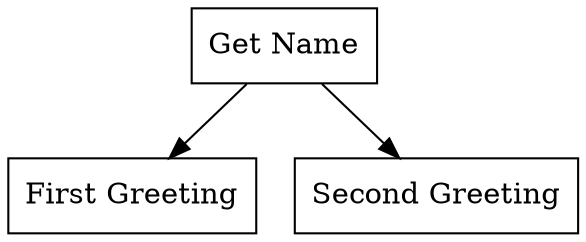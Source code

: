 strict digraph {
  node[shape=box]

  start[label="Get Name",type=salutation]
  welcome1[label="First Greeting",type=first_greeting]
  welcome2[label="Second Greeting",type=second_greeting]

  start->welcome1
  start->welcome2
}
